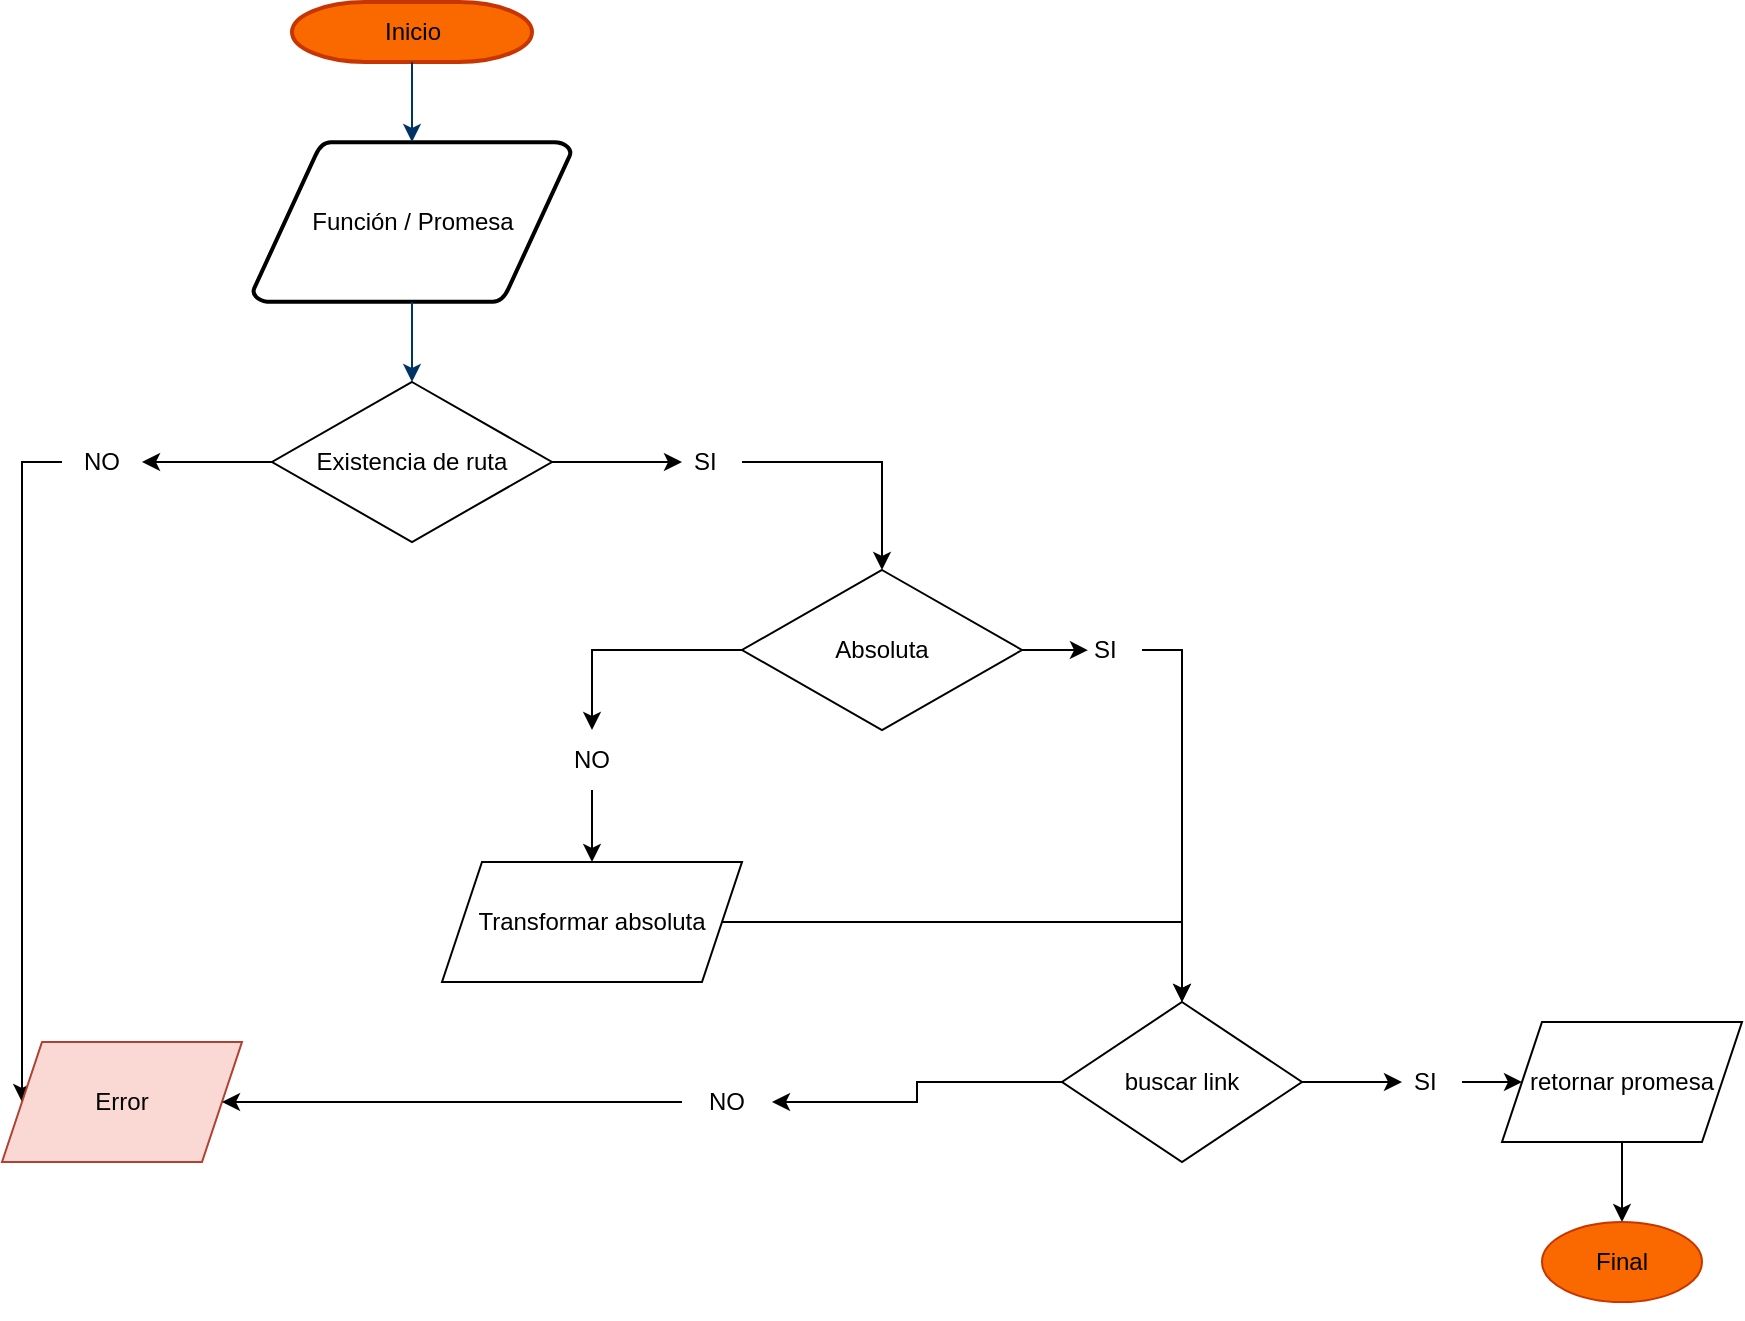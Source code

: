<mxfile version="22.0.8" type="github">
  <diagram id="6a731a19-8d31-9384-78a2-239565b7b9f0" name="Page-1">
    <mxGraphModel dx="1427" dy="521" grid="1" gridSize="10" guides="1" tooltips="1" connect="1" arrows="1" fold="1" page="1" pageScale="1" pageWidth="1169" pageHeight="827" background="none" math="0" shadow="0">
      <root>
        <mxCell id="0" />
        <mxCell id="1" parent="0" />
        <mxCell id="2" value="Inicio" style="shape=mxgraph.flowchart.terminator;strokeWidth=2;gradientDirection=north;fontStyle=0;html=1;fillColor=#fa6800;fontColor=#000000;strokeColor=#C73500;" parent="1" vertex="1">
          <mxGeometry x="265" y="50" width="120" height="30" as="geometry" />
        </mxCell>
        <mxCell id="3" value="Función / Promesa" style="shape=mxgraph.flowchart.data;strokeWidth=2;gradientColor=none;gradientDirection=north;fontStyle=0;html=1;" parent="1" vertex="1">
          <mxGeometry x="245.5" y="120" width="159" height="80" as="geometry" />
        </mxCell>
        <mxCell id="7" style="fontStyle=1;strokeColor=#003366;strokeWidth=1;html=1;" parent="1" source="2" target="3" edge="1">
          <mxGeometry relative="1" as="geometry" />
        </mxCell>
        <mxCell id="8" style="fontStyle=1;strokeColor=#003366;strokeWidth=1;html=1;entryX=0.5;entryY=0;entryDx=0;entryDy=0;" parent="1" source="3" edge="1" target="zADy5sMKimBXjU73vegx-56">
          <mxGeometry relative="1" as="geometry">
            <mxPoint x="320" y="250" as="targetPoint" />
          </mxGeometry>
        </mxCell>
        <mxCell id="zADy5sMKimBXjU73vegx-57" value="" style="edgeStyle=orthogonalEdgeStyle;rounded=0;orthogonalLoop=1;jettySize=auto;html=1;entryX=0.5;entryY=0;entryDx=0;entryDy=0;" parent="1" source="zADy5sMKimBXjU73vegx-64" target="zADy5sMKimBXjU73vegx-59" edge="1">
          <mxGeometry relative="1" as="geometry">
            <mxPoint x="570" y="340" as="targetPoint" />
          </mxGeometry>
        </mxCell>
        <mxCell id="zADy5sMKimBXjU73vegx-104" value="" style="edgeStyle=orthogonalEdgeStyle;rounded=0;orthogonalLoop=1;jettySize=auto;html=1;entryX=0;entryY=0.5;entryDx=0;entryDy=0;exitX=0;exitY=0.5;exitDx=0;exitDy=0;" parent="1" source="zADy5sMKimBXjU73vegx-110" target="zADy5sMKimBXjU73vegx-99" edge="1">
          <mxGeometry relative="1" as="geometry">
            <mxPoint x="110" y="305" as="sourcePoint" />
            <mxPoint x="114.346" y="608.462" as="targetPoint" />
          </mxGeometry>
        </mxCell>
        <mxCell id="zADy5sMKimBXjU73vegx-56" value="Existencia de ruta" style="rhombus;whiteSpace=wrap;html=1;" parent="1" vertex="1">
          <mxGeometry x="255" y="240" width="140" height="80" as="geometry" />
        </mxCell>
        <mxCell id="zADy5sMKimBXjU73vegx-67" value="" style="edgeStyle=orthogonalEdgeStyle;rounded=0;orthogonalLoop=1;jettySize=auto;html=1;entryX=0.5;entryY=0;entryDx=0;entryDy=0;" parent="1" source="zADy5sMKimBXjU73vegx-91" target="zADy5sMKimBXjU73vegx-66" edge="1">
          <mxGeometry relative="1" as="geometry" />
        </mxCell>
        <mxCell id="zADy5sMKimBXjU73vegx-94" value="" style="edgeStyle=orthogonalEdgeStyle;rounded=0;orthogonalLoop=1;jettySize=auto;html=1;entryX=0.099;entryY=0.503;entryDx=0;entryDy=0;entryPerimeter=0;" parent="1" source="zADy5sMKimBXjU73vegx-59" target="zADy5sMKimBXjU73vegx-91" edge="1">
          <mxGeometry relative="1" as="geometry">
            <mxPoint x="730" y="400" as="targetPoint" />
          </mxGeometry>
        </mxCell>
        <mxCell id="zADy5sMKimBXjU73vegx-59" value="Absoluta" style="rhombus;whiteSpace=wrap;html=1;" parent="1" vertex="1">
          <mxGeometry x="490" y="334" width="140" height="80" as="geometry" />
        </mxCell>
        <mxCell id="zADy5sMKimBXjU73vegx-65" value="" style="edgeStyle=orthogonalEdgeStyle;rounded=0;orthogonalLoop=1;jettySize=auto;html=1;" parent="1" source="zADy5sMKimBXjU73vegx-56" target="zADy5sMKimBXjU73vegx-64" edge="1">
          <mxGeometry relative="1" as="geometry">
            <mxPoint x="390" y="290" as="sourcePoint" />
            <mxPoint x="570" y="340" as="targetPoint" />
          </mxGeometry>
        </mxCell>
        <mxCell id="zADy5sMKimBXjU73vegx-64" value="SI" style="text;strokeColor=none;fillColor=none;align=left;verticalAlign=middle;spacingLeft=4;spacingRight=4;overflow=hidden;points=[[0,0.5],[1,0.5]];portConstraint=eastwest;rotatable=0;whiteSpace=wrap;html=1;" parent="1" vertex="1">
          <mxGeometry x="460" y="265" width="30" height="30" as="geometry" />
        </mxCell>
        <mxCell id="zADy5sMKimBXjU73vegx-71" value="" style="edgeStyle=orthogonalEdgeStyle;rounded=0;orthogonalLoop=1;jettySize=auto;html=1;" parent="1" source="zADy5sMKimBXjU73vegx-95" target="zADy5sMKimBXjU73vegx-70" edge="1">
          <mxGeometry relative="1" as="geometry" />
        </mxCell>
        <mxCell id="zADy5sMKimBXjU73vegx-66" value="buscar link" style="rhombus;whiteSpace=wrap;html=1;" parent="1" vertex="1">
          <mxGeometry x="650" y="550" width="120" height="80" as="geometry" />
        </mxCell>
        <mxCell id="zADy5sMKimBXjU73vegx-106" value="" style="edgeStyle=orthogonalEdgeStyle;rounded=0;orthogonalLoop=1;jettySize=auto;html=1;" parent="1" source="zADy5sMKimBXjU73vegx-70" target="zADy5sMKimBXjU73vegx-105" edge="1">
          <mxGeometry relative="1" as="geometry" />
        </mxCell>
        <mxCell id="zADy5sMKimBXjU73vegx-70" value="retornar promesa" style="shape=parallelogram;perimeter=parallelogramPerimeter;whiteSpace=wrap;html=1;fixedSize=1;" parent="1" vertex="1">
          <mxGeometry x="870" y="560" width="120" height="60" as="geometry" />
        </mxCell>
        <mxCell id="Gehqq1bEgoKBwdOeV_dm-14" value="" style="edgeStyle=orthogonalEdgeStyle;rounded=0;orthogonalLoop=1;jettySize=auto;html=1;entryX=0.5;entryY=0;entryDx=0;entryDy=0;" edge="1" parent="1" source="zADy5sMKimBXjU73vegx-77" target="zADy5sMKimBXjU73vegx-66">
          <mxGeometry relative="1" as="geometry">
            <mxPoint x="710" y="570" as="targetPoint" />
          </mxGeometry>
        </mxCell>
        <mxCell id="zADy5sMKimBXjU73vegx-77" value="Transformar absoluta" style="shape=parallelogram;perimeter=parallelogramPerimeter;whiteSpace=wrap;html=1;fixedSize=1;" parent="1" vertex="1">
          <mxGeometry x="340" y="480" width="150" height="60" as="geometry" />
        </mxCell>
        <mxCell id="zADy5sMKimBXjU73vegx-84" value="" style="edgeStyle=orthogonalEdgeStyle;rounded=0;orthogonalLoop=1;jettySize=auto;html=1;entryX=0.5;entryY=0;entryDx=0;entryDy=0;exitX=0;exitY=0.5;exitDx=0;exitDy=0;" parent="1" source="zADy5sMKimBXjU73vegx-59" target="zADy5sMKimBXjU73vegx-79" edge="1">
          <mxGeometry relative="1" as="geometry">
            <mxPoint x="460" y="400" as="sourcePoint" />
            <mxPoint x="345" y="490" as="targetPoint" />
            <Array as="points" />
          </mxGeometry>
        </mxCell>
        <mxCell id="zADy5sMKimBXjU73vegx-87" value="" style="edgeStyle=orthogonalEdgeStyle;rounded=0;orthogonalLoop=1;jettySize=auto;html=1;entryX=0.5;entryY=0;entryDx=0;entryDy=0;" parent="1" source="zADy5sMKimBXjU73vegx-79" target="zADy5sMKimBXjU73vegx-77" edge="1">
          <mxGeometry relative="1" as="geometry">
            <mxPoint x="369.5" y="530" as="targetPoint" />
          </mxGeometry>
        </mxCell>
        <mxCell id="zADy5sMKimBXjU73vegx-79" value="NO" style="text;html=1;strokeColor=none;fillColor=none;align=center;verticalAlign=middle;whiteSpace=wrap;rounded=0;" parent="1" vertex="1">
          <mxGeometry x="385" y="414" width="60" height="30" as="geometry" />
        </mxCell>
        <mxCell id="zADy5sMKimBXjU73vegx-91" value="SI" style="text;strokeColor=none;fillColor=none;align=left;verticalAlign=middle;spacingLeft=4;spacingRight=4;overflow=hidden;points=[[0,0.5],[1,0.5]];portConstraint=eastwest;rotatable=0;whiteSpace=wrap;html=1;" parent="1" vertex="1">
          <mxGeometry x="660" y="359" width="30" height="30" as="geometry" />
        </mxCell>
        <mxCell id="zADy5sMKimBXjU73vegx-96" value="" style="edgeStyle=orthogonalEdgeStyle;rounded=0;orthogonalLoop=1;jettySize=auto;html=1;exitX=1;exitY=0.5;exitDx=0;exitDy=0;" parent="1" source="zADy5sMKimBXjU73vegx-66" target="zADy5sMKimBXjU73vegx-95" edge="1">
          <mxGeometry relative="1" as="geometry">
            <mxPoint x="830" y="520" as="sourcePoint" />
            <mxPoint x="950" y="600" as="targetPoint" />
          </mxGeometry>
        </mxCell>
        <mxCell id="zADy5sMKimBXjU73vegx-95" value="SI" style="text;strokeColor=none;fillColor=none;align=left;verticalAlign=middle;spacingLeft=4;spacingRight=4;overflow=hidden;points=[[0,0.5],[1,0.5]];portConstraint=eastwest;rotatable=0;whiteSpace=wrap;html=1;" parent="1" vertex="1">
          <mxGeometry x="820" y="575" width="30" height="30" as="geometry" />
        </mxCell>
        <mxCell id="zADy5sMKimBXjU73vegx-99" value="Error" style="shape=parallelogram;perimeter=parallelogramPerimeter;whiteSpace=wrap;html=1;fixedSize=1;fillColor=#fad9d5;strokeColor=#ae4132;" parent="1" vertex="1">
          <mxGeometry x="120" y="570" width="120" height="60" as="geometry" />
        </mxCell>
        <mxCell id="zADy5sMKimBXjU73vegx-105" value="Final" style="ellipse;whiteSpace=wrap;html=1;fillColor=#fa6800;fontColor=#000000;strokeColor=#C73500;" parent="1" vertex="1">
          <mxGeometry x="890" y="660" width="80" height="40" as="geometry" />
        </mxCell>
        <mxCell id="zADy5sMKimBXjU73vegx-109" value="" style="edgeStyle=orthogonalEdgeStyle;rounded=0;orthogonalLoop=1;jettySize=auto;html=1;exitX=0;exitY=0.5;exitDx=0;exitDy=0;" parent="1" source="zADy5sMKimBXjU73vegx-66" target="zADy5sMKimBXjU73vegx-107" edge="1">
          <mxGeometry relative="1" as="geometry">
            <mxPoint x="670" y="530" as="sourcePoint" />
            <mxPoint x="231" y="620" as="targetPoint" />
            <Array as="points" />
          </mxGeometry>
        </mxCell>
        <mxCell id="Gehqq1bEgoKBwdOeV_dm-16" value="" style="edgeStyle=orthogonalEdgeStyle;rounded=0;orthogonalLoop=1;jettySize=auto;html=1;entryX=1;entryY=0.5;entryDx=0;entryDy=0;" edge="1" parent="1" source="zADy5sMKimBXjU73vegx-107" target="zADy5sMKimBXjU73vegx-99">
          <mxGeometry relative="1" as="geometry">
            <mxPoint x="380" y="600" as="targetPoint" />
          </mxGeometry>
        </mxCell>
        <mxCell id="zADy5sMKimBXjU73vegx-107" value="NO" style="text;html=1;strokeColor=none;fillColor=none;align=center;verticalAlign=middle;whiteSpace=wrap;rounded=0;" parent="1" vertex="1">
          <mxGeometry x="460" y="585" width="45" height="30" as="geometry" />
        </mxCell>
        <mxCell id="zADy5sMKimBXjU73vegx-112" value="" style="edgeStyle=orthogonalEdgeStyle;rounded=0;orthogonalLoop=1;jettySize=auto;html=1;entryX=1;entryY=0.5;entryDx=0;entryDy=0;" parent="1" source="zADy5sMKimBXjU73vegx-56" target="zADy5sMKimBXjU73vegx-110" edge="1">
          <mxGeometry relative="1" as="geometry">
            <mxPoint x="250" y="290" as="sourcePoint" />
            <mxPoint x="134" y="608" as="targetPoint" />
          </mxGeometry>
        </mxCell>
        <mxCell id="zADy5sMKimBXjU73vegx-110" value="NO" style="text;html=1;strokeColor=none;fillColor=none;align=center;verticalAlign=middle;whiteSpace=wrap;rounded=0;" parent="1" vertex="1">
          <mxGeometry x="150" y="265" width="40" height="30" as="geometry" />
        </mxCell>
        <mxCell id="Gehqq1bEgoKBwdOeV_dm-17" style="edgeStyle=orthogonalEdgeStyle;rounded=0;orthogonalLoop=1;jettySize=auto;html=1;exitX=0.5;exitY=1;exitDx=0;exitDy=0;" edge="1" parent="1" source="zADy5sMKimBXjU73vegx-105" target="zADy5sMKimBXjU73vegx-105">
          <mxGeometry relative="1" as="geometry" />
        </mxCell>
      </root>
    </mxGraphModel>
  </diagram>
</mxfile>
